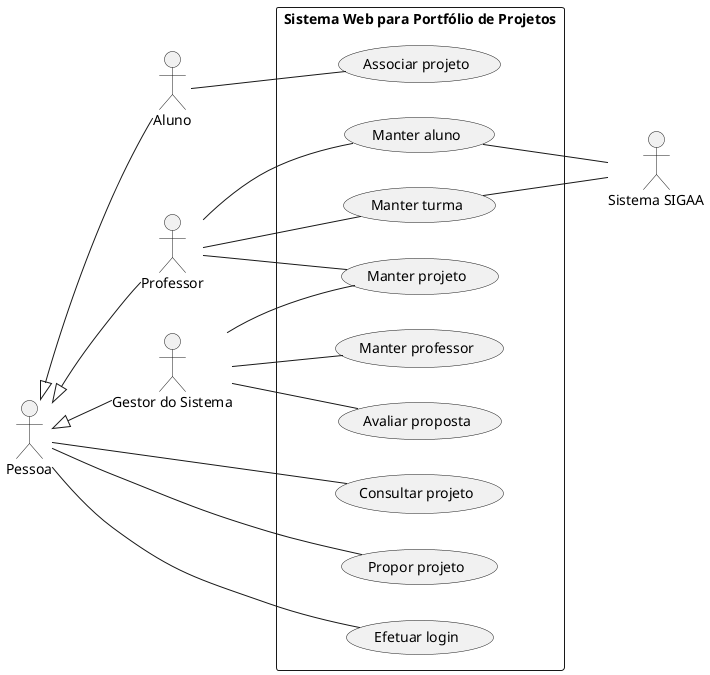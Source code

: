 @startuml
left to right direction
' Atores
:Pessoa: as Pessoa
:Aluno: as Aluno
:Professor: as Professor
:Gestor do Sistema: as Gestor
:Sistema SIGAA: as SIGAA

' Extensões de atores
Pessoa <|-- Aluno
Pessoa <|-- Professor
Pessoa <|-- Gestor


rectangle "Sistema Web para Portfólio de Projetos" {
    (Consultar projeto) as ConsProj
    (Propor projeto) as PropProj
    (Manter projeto) as MantProj
    (Efetuar login) as EfetLog
    (Manter turma) as MantTurm
    (Manter professor) as MantProf
    (Manter aluno) as MantAlun
    (Avaliar proposta) as AvalProp
    (Associar projeto) as AssocProj
}

Aluno -- AssocProj

Pessoa -- ConsProj
Pessoa -- PropProj
Pessoa -- EfetLog

Professor -- MantAlun
Professor -- MantTurm
Professor -- MantProj

Gestor -- AvalProp
Gestor -- MantProj
Gestor -- MantProf

SIGAA -up- MantTurm
SIGAA -up- MantAlun
@enduml

